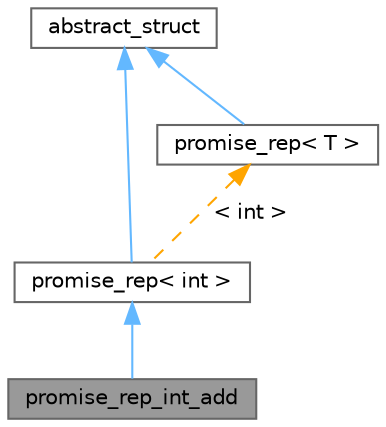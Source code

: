digraph "promise_rep_int_add"
{
 // LATEX_PDF_SIZE
  bgcolor="transparent";
  edge [fontname=Helvetica,fontsize=10,labelfontname=Helvetica,labelfontsize=10];
  node [fontname=Helvetica,fontsize=10,shape=box,height=0.2,width=0.4];
  Node1 [label="promise_rep_int_add",height=0.2,width=0.4,color="gray40", fillcolor="grey60", style="filled", fontcolor="black",tooltip=" "];
  Node2 -> Node1 [dir="back",color="steelblue1",style="solid"];
  Node2 [label="promise_rep\< int \>",height=0.2,width=0.4,color="gray40", fillcolor="white", style="filled",URL="$classpromise__rep.html",tooltip=" "];
  Node3 -> Node2 [dir="back",color="steelblue1",style="solid"];
  Node3 [label="abstract_struct",height=0.2,width=0.4,color="gray40", fillcolor="white", style="filled",URL="$structabstract__struct.html",tooltip="Structure representing an abstract object with a reference count."];
  Node4 -> Node2 [dir="back",color="orange",style="dashed",label=" \< int \>" ];
  Node4 [label="promise_rep\< T \>",height=0.2,width=0.4,color="gray40", fillcolor="white", style="filled",URL="$classpromise__rep.html",tooltip=" "];
  Node3 -> Node4 [dir="back",color="steelblue1",style="solid"];
}
